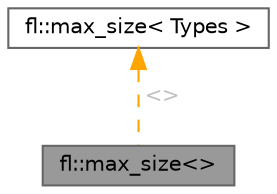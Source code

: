 digraph "fl::max_size&lt;&gt;"
{
 // INTERACTIVE_SVG=YES
 // LATEX_PDF_SIZE
  bgcolor="transparent";
  edge [fontname=Helvetica,fontsize=10,labelfontname=Helvetica,labelfontsize=10];
  node [fontname=Helvetica,fontsize=10,shape=box,height=0.2,width=0.4];
  Node1 [id="Node000001",label="fl::max_size\<\>",height=0.2,width=0.4,color="gray40", fillcolor="grey60", style="filled", fontcolor="black",tooltip=" "];
  Node2 -> Node1 [id="edge1_Node000001_Node000002",dir="back",color="orange",style="dashed",tooltip=" ",label=" \<\>",fontcolor="grey" ];
  Node2 [id="Node000002",label="fl::max_size\< Types \>",height=0.2,width=0.4,color="gray40", fillcolor="white", style="filled",URL="$d4/d36/namespacefl.html#d4/dda/structfl_1_1max__size",tooltip=" "];
}
